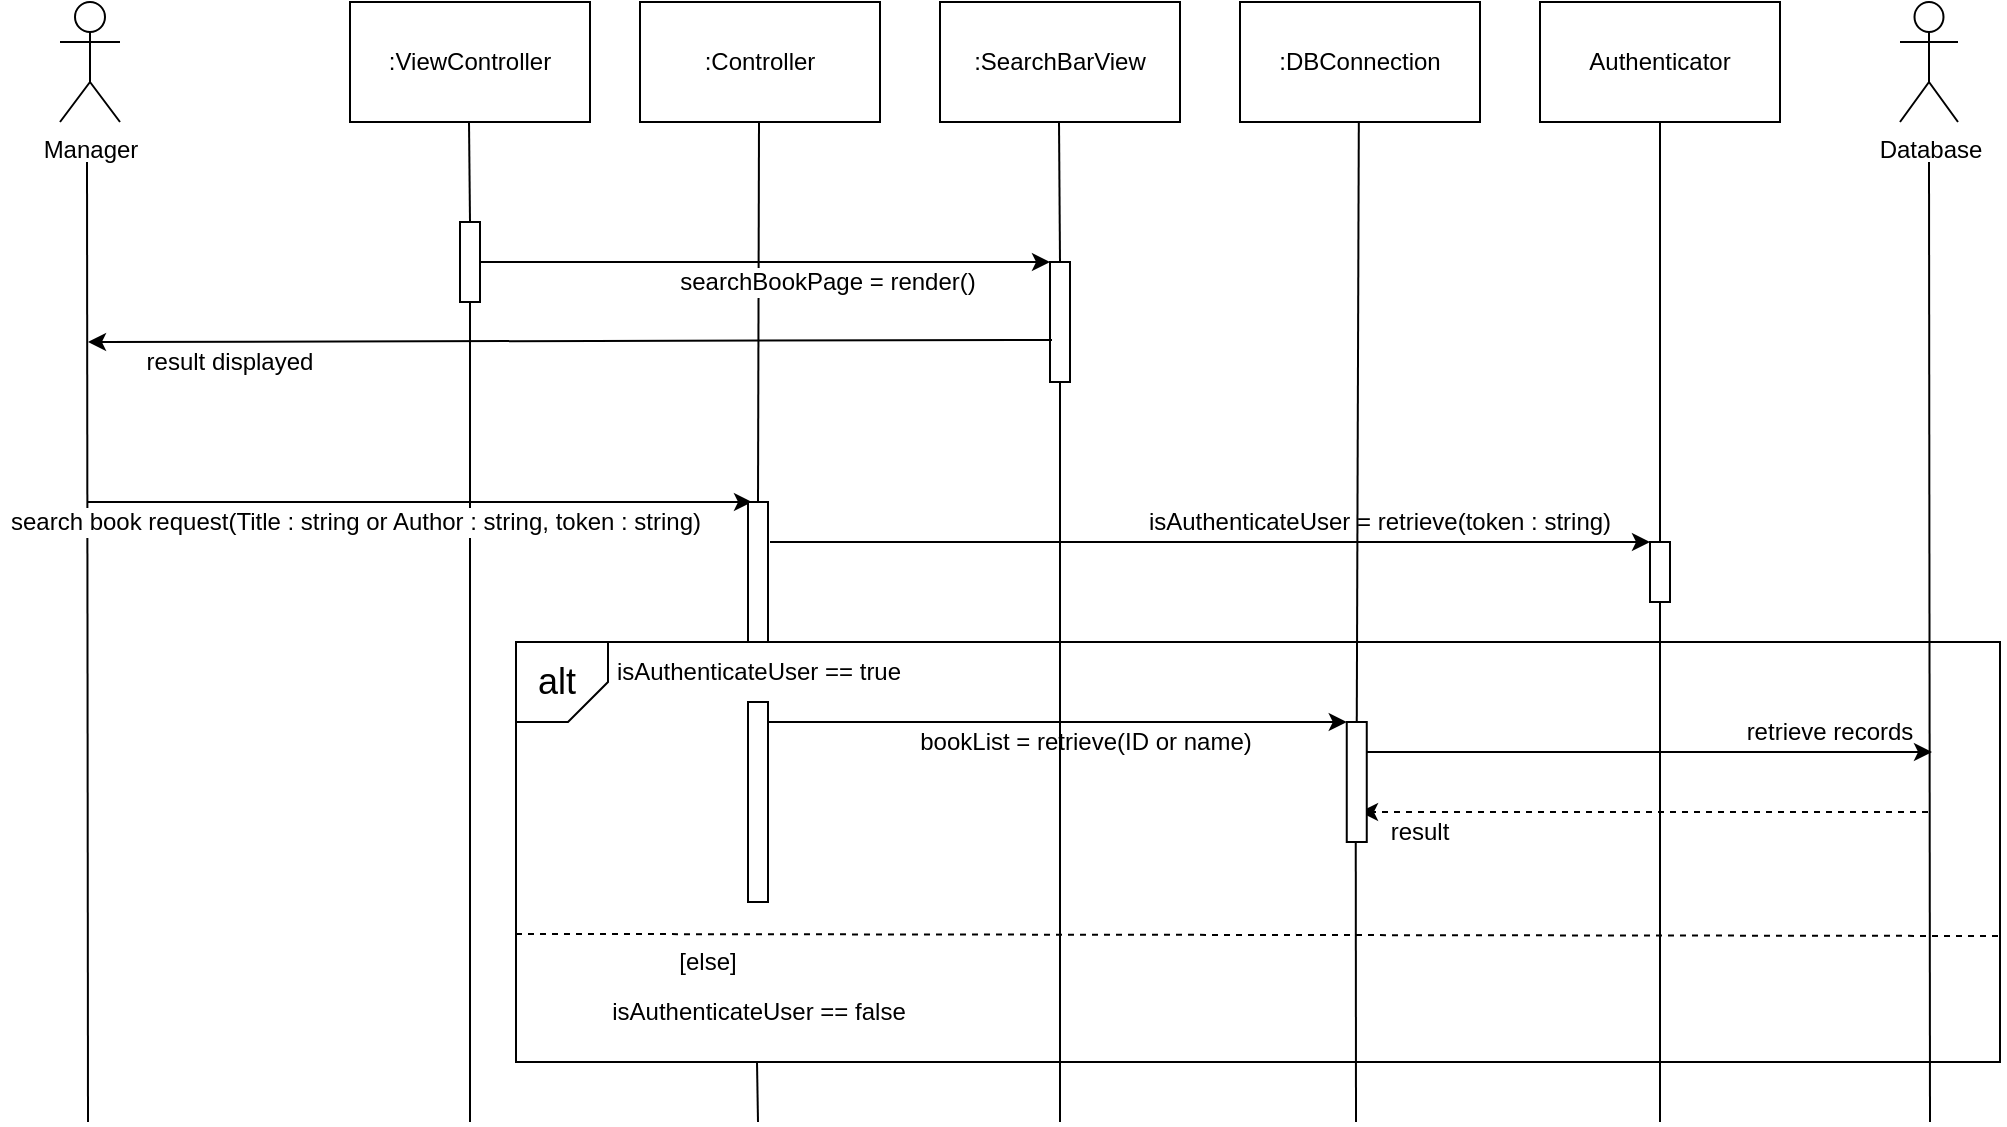 <?xml version="1.0" encoding="UTF-8"?>
<mxfile version="14.6.12" type="google">
  <diagram id="kgpKYQtTHZ0yAKxKKP6v" name="Page-1">
    <mxGraphModel dx="2844" dy="1524" grid="1" gridSize="10" guides="1" tooltips="1" connect="1" arrows="1" fold="1" page="1" pageScale="1" pageWidth="850" pageHeight="1100" math="0" shadow="0">
      <root>
        <mxCell id="0" />
        <mxCell id="1" parent="0" />
        <mxCell id="s4L36w0Lopv5Bz-zA05d-23" value="" style="rounded=0;whiteSpace=wrap;html=1;" vertex="1" parent="1">
          <mxGeometry x="578" y="560" width="742" height="210" as="geometry" />
        </mxCell>
        <mxCell id="s4L36w0Lopv5Bz-zA05d-24" value="Manager" style="shape=umlActor;verticalLabelPosition=bottom;verticalAlign=top;html=1;outlineConnect=0;" vertex="1" parent="1">
          <mxGeometry x="350" y="240" width="30" height="60" as="geometry" />
        </mxCell>
        <mxCell id="s4L36w0Lopv5Bz-zA05d-25" value=":ViewController" style="rounded=0;whiteSpace=wrap;html=1;" vertex="1" parent="1">
          <mxGeometry x="495" y="240" width="120" height="60" as="geometry" />
        </mxCell>
        <mxCell id="s4L36w0Lopv5Bz-zA05d-26" value="" style="endArrow=none;html=1;" edge="1" parent="1">
          <mxGeometry width="50" height="50" relative="1" as="geometry">
            <mxPoint x="555.0" y="350" as="sourcePoint" />
            <mxPoint x="554.5" y="300" as="targetPoint" />
          </mxGeometry>
        </mxCell>
        <mxCell id="s4L36w0Lopv5Bz-zA05d-27" value="" style="rounded=0;whiteSpace=wrap;html=1;" vertex="1" parent="1">
          <mxGeometry x="550" y="350" width="10" height="40" as="geometry" />
        </mxCell>
        <mxCell id="s4L36w0Lopv5Bz-zA05d-28" value=":Controller" style="rounded=0;whiteSpace=wrap;html=1;" vertex="1" parent="1">
          <mxGeometry x="640" y="240" width="120" height="60" as="geometry" />
        </mxCell>
        <mxCell id="s4L36w0Lopv5Bz-zA05d-29" value=":SearchBarView" style="rounded=0;whiteSpace=wrap;html=1;" vertex="1" parent="1">
          <mxGeometry x="790" y="240" width="120" height="60" as="geometry" />
        </mxCell>
        <mxCell id="s4L36w0Lopv5Bz-zA05d-30" value="" style="endArrow=none;html=1;exitX=0.5;exitY=0;exitDx=0;exitDy=0;" edge="1" parent="1" source="s4L36w0Lopv5Bz-zA05d-31">
          <mxGeometry width="50" height="50" relative="1" as="geometry">
            <mxPoint x="849.5" y="360" as="sourcePoint" />
            <mxPoint x="849.5" y="300" as="targetPoint" />
          </mxGeometry>
        </mxCell>
        <mxCell id="s4L36w0Lopv5Bz-zA05d-31" value="" style="rounded=0;whiteSpace=wrap;html=1;" vertex="1" parent="1">
          <mxGeometry x="845" y="370" width="10" height="60" as="geometry" />
        </mxCell>
        <mxCell id="s4L36w0Lopv5Bz-zA05d-33" value="" style="endArrow=classic;html=1;entryX=0;entryY=0;entryDx=0;entryDy=0;" edge="1" parent="1" target="s4L36w0Lopv5Bz-zA05d-31">
          <mxGeometry width="50" height="50" relative="1" as="geometry">
            <mxPoint x="560" y="370" as="sourcePoint" />
            <mxPoint x="830" y="370" as="targetPoint" />
          </mxGeometry>
        </mxCell>
        <mxCell id="s4L36w0Lopv5Bz-zA05d-34" value="" style="endArrow=classic;html=1;exitX=0.1;exitY=0.65;exitDx=0;exitDy=0;exitPerimeter=0;" edge="1" parent="1" source="s4L36w0Lopv5Bz-zA05d-31">
          <mxGeometry width="50" height="50" relative="1" as="geometry">
            <mxPoint x="830" y="410" as="sourcePoint" />
            <mxPoint x="364" y="410" as="targetPoint" />
          </mxGeometry>
        </mxCell>
        <mxCell id="s4L36w0Lopv5Bz-zA05d-35" value="result displayed" style="text;html=1;strokeColor=none;fillColor=none;align=center;verticalAlign=middle;whiteSpace=wrap;rounded=0;" vertex="1" parent="1">
          <mxGeometry x="390" y="410" width="90" height="20" as="geometry" />
        </mxCell>
        <mxCell id="s4L36w0Lopv5Bz-zA05d-36" value="" style="endArrow=classic;html=1;entryX=0;entryY=0;entryDx=0;entryDy=0;" edge="1" parent="1">
          <mxGeometry width="50" height="50" relative="1" as="geometry">
            <mxPoint x="364" y="490" as="sourcePoint" />
            <mxPoint x="696" y="490" as="targetPoint" />
          </mxGeometry>
        </mxCell>
        <mxCell id="s4L36w0Lopv5Bz-zA05d-37" value="" style="endArrow=none;html=1;exitX=0.5;exitY=0;exitDx=0;exitDy=0;" edge="1" parent="1" source="s4L36w0Lopv5Bz-zA05d-38">
          <mxGeometry width="50" height="50" relative="1" as="geometry">
            <mxPoint x="700" y="480" as="sourcePoint" />
            <mxPoint x="699.5" y="300" as="targetPoint" />
          </mxGeometry>
        </mxCell>
        <mxCell id="s4L36w0Lopv5Bz-zA05d-38" value="" style="rounded=0;whiteSpace=wrap;html=1;" vertex="1" parent="1">
          <mxGeometry x="694" y="490" width="10" height="70" as="geometry" />
        </mxCell>
        <mxCell id="s4L36w0Lopv5Bz-zA05d-39" value=":DBConnection" style="rounded=0;whiteSpace=wrap;html=1;" vertex="1" parent="1">
          <mxGeometry x="940" y="240" width="120" height="60" as="geometry" />
        </mxCell>
        <mxCell id="s4L36w0Lopv5Bz-zA05d-40" value="Database" style="shape=umlActor;verticalLabelPosition=bottom;verticalAlign=top;html=1;outlineConnect=0;" vertex="1" parent="1">
          <mxGeometry x="1270" y="240" width="29" height="60" as="geometry" />
        </mxCell>
        <mxCell id="s4L36w0Lopv5Bz-zA05d-41" value="" style="endArrow=classic;html=1;entryX=0;entryY=0;entryDx=0;entryDy=0;" edge="1" parent="1" target="s4L36w0Lopv5Bz-zA05d-49">
          <mxGeometry width="50" height="50" relative="1" as="geometry">
            <mxPoint x="703.38" y="600" as="sourcePoint" />
            <mxPoint x="968.38" y="600" as="targetPoint" />
          </mxGeometry>
        </mxCell>
        <mxCell id="s4L36w0Lopv5Bz-zA05d-42" value="bookList = retrieve(ID or name)" style="text;html=1;strokeColor=none;fillColor=none;align=center;verticalAlign=middle;whiteSpace=wrap;rounded=0;" vertex="1" parent="1">
          <mxGeometry x="738.38" y="600" width="250" height="20" as="geometry" />
        </mxCell>
        <mxCell id="s4L36w0Lopv5Bz-zA05d-43" value="" style="endArrow=classic;html=1;exitX=0.662;exitY=0.25;exitDx=0;exitDy=0;exitPerimeter=0;" edge="1" parent="1">
          <mxGeometry width="50" height="50" relative="1" as="geometry">
            <mxPoint x="996" y="615" as="sourcePoint" />
            <mxPoint x="1286" y="615" as="targetPoint" />
          </mxGeometry>
        </mxCell>
        <mxCell id="s4L36w0Lopv5Bz-zA05d-44" style="edgeStyle=orthogonalEdgeStyle;rounded=0;orthogonalLoop=1;jettySize=auto;html=1;entryX=0.5;entryY=1;entryDx=0;entryDy=0;strokeColor=none;" edge="1" parent="1">
          <mxGeometry relative="1" as="geometry">
            <mxPoint x="1290" y="530" as="sourcePoint" />
            <mxPoint x="1290" y="300" as="targetPoint" />
          </mxGeometry>
        </mxCell>
        <mxCell id="s4L36w0Lopv5Bz-zA05d-45" value="retrieve records" style="text;html=1;strokeColor=none;fillColor=none;align=center;verticalAlign=middle;whiteSpace=wrap;rounded=0;" vertex="1" parent="1">
          <mxGeometry x="1190" y="590" width="90" height="30" as="geometry" />
        </mxCell>
        <mxCell id="s4L36w0Lopv5Bz-zA05d-46" value="" style="endArrow=classic;html=1;dashed=1;entryX=0.662;entryY=0.75;entryDx=0;entryDy=0;entryPerimeter=0;" edge="1" parent="1" target="s4L36w0Lopv5Bz-zA05d-49">
          <mxGeometry width="50" height="50" relative="1" as="geometry">
            <mxPoint x="1284" y="645" as="sourcePoint" />
            <mxPoint x="1070" y="645" as="targetPoint" />
          </mxGeometry>
        </mxCell>
        <mxCell id="s4L36w0Lopv5Bz-zA05d-47" value="result" style="text;html=1;strokeColor=none;fillColor=none;align=center;verticalAlign=middle;whiteSpace=wrap;rounded=0;" vertex="1" parent="1">
          <mxGeometry x="1010" y="640" width="40" height="30" as="geometry" />
        </mxCell>
        <mxCell id="s4L36w0Lopv5Bz-zA05d-48" value="" style="endArrow=none;html=1;entryX=0.5;entryY=1;entryDx=0;entryDy=0;startArrow=none;exitX=0.5;exitY=0;exitDx=0;exitDy=0;" edge="1" parent="1" target="s4L36w0Lopv5Bz-zA05d-27">
          <mxGeometry width="50" height="50" relative="1" as="geometry">
            <mxPoint x="555" y="800" as="sourcePoint" />
            <mxPoint x="554.76" y="430" as="targetPoint" />
          </mxGeometry>
        </mxCell>
        <mxCell id="s4L36w0Lopv5Bz-zA05d-49" value="" style="rounded=0;whiteSpace=wrap;html=1;" vertex="1" parent="1">
          <mxGeometry x="993.38" y="600" width="10" height="60" as="geometry" />
        </mxCell>
        <mxCell id="s4L36w0Lopv5Bz-zA05d-50" value="" style="endArrow=none;html=1;entryX=0.5;entryY=0;entryDx=0;entryDy=0;" edge="1" parent="1" target="s4L36w0Lopv5Bz-zA05d-49">
          <mxGeometry width="50" height="50" relative="1" as="geometry">
            <mxPoint x="999.41" y="300" as="sourcePoint" />
            <mxPoint x="1000" y="640" as="targetPoint" />
          </mxGeometry>
        </mxCell>
        <mxCell id="s4L36w0Lopv5Bz-zA05d-51" value="" style="endArrow=none;html=1;" edge="1" parent="1">
          <mxGeometry width="50" height="50" relative="1" as="geometry">
            <mxPoint x="364" y="800" as="sourcePoint" />
            <mxPoint x="363.5" y="320" as="targetPoint" />
          </mxGeometry>
        </mxCell>
        <mxCell id="s4L36w0Lopv5Bz-zA05d-52" value="" style="endArrow=none;html=1;" edge="1" parent="1">
          <mxGeometry width="50" height="50" relative="1" as="geometry">
            <mxPoint x="1285" y="800" as="sourcePoint" />
            <mxPoint x="1284.5" y="320" as="targetPoint" />
          </mxGeometry>
        </mxCell>
        <mxCell id="s4L36w0Lopv5Bz-zA05d-53" value="" style="endArrow=none;html=1;" edge="1" parent="1">
          <mxGeometry width="50" height="50" relative="1" as="geometry">
            <mxPoint x="850" y="800" as="sourcePoint" />
            <mxPoint x="850" y="430" as="targetPoint" />
          </mxGeometry>
        </mxCell>
        <mxCell id="s4L36w0Lopv5Bz-zA05d-55" value="Authenticator" style="rounded=0;whiteSpace=wrap;html=1;" vertex="1" parent="1">
          <mxGeometry x="1090" y="240" width="120" height="60" as="geometry" />
        </mxCell>
        <mxCell id="s4L36w0Lopv5Bz-zA05d-56" value="" style="endArrow=none;html=1;startArrow=none;" edge="1" parent="1" source="s4L36w0Lopv5Bz-zA05d-57">
          <mxGeometry width="50" height="50" relative="1" as="geometry">
            <mxPoint x="1150" y="640" as="sourcePoint" />
            <mxPoint x="1150" y="300" as="targetPoint" />
          </mxGeometry>
        </mxCell>
        <mxCell id="s4L36w0Lopv5Bz-zA05d-57" value="" style="rounded=0;whiteSpace=wrap;html=1;" vertex="1" parent="1">
          <mxGeometry x="1145" y="510" width="10" height="30" as="geometry" />
        </mxCell>
        <mxCell id="s4L36w0Lopv5Bz-zA05d-58" value="" style="endArrow=none;html=1;" edge="1" parent="1" target="s4L36w0Lopv5Bz-zA05d-57">
          <mxGeometry width="50" height="50" relative="1" as="geometry">
            <mxPoint x="1150" y="800" as="sourcePoint" />
            <mxPoint x="1150" y="300" as="targetPoint" />
          </mxGeometry>
        </mxCell>
        <mxCell id="s4L36w0Lopv5Bz-zA05d-59" value="" style="endArrow=classic;html=1;exitX=0.6;exitY=0.167;exitDx=0;exitDy=0;exitPerimeter=0;entryX=0;entryY=0;entryDx=0;entryDy=0;" edge="1" parent="1" target="s4L36w0Lopv5Bz-zA05d-57">
          <mxGeometry width="50" height="50" relative="1" as="geometry">
            <mxPoint x="705" y="510.04" as="sourcePoint" />
            <mxPoint x="1130" y="520" as="targetPoint" />
          </mxGeometry>
        </mxCell>
        <mxCell id="s4L36w0Lopv5Bz-zA05d-60" value="isAuthenticateUser = retrieve(token : string)" style="text;html=1;strokeColor=none;fillColor=none;align=center;verticalAlign=middle;whiteSpace=wrap;rounded=0;" vertex="1" parent="1">
          <mxGeometry x="890" y="490" width="240" height="20" as="geometry" />
        </mxCell>
        <mxCell id="s4L36w0Lopv5Bz-zA05d-61" value="" style="endArrow=none;html=1;" edge="1" parent="1">
          <mxGeometry width="50" height="50" relative="1" as="geometry">
            <mxPoint x="523.38" y="650" as="sourcePoint" />
            <mxPoint x="523.38" y="650" as="targetPoint" />
          </mxGeometry>
        </mxCell>
        <mxCell id="s4L36w0Lopv5Bz-zA05d-62" value="" style="verticalLabelPosition=bottom;verticalAlign=top;html=1;shape=card;whiteSpace=wrap;size=20;arcSize=12;rotation=-180;" vertex="1" parent="1">
          <mxGeometry x="578" y="560" width="46" height="40" as="geometry" />
        </mxCell>
        <mxCell id="s4L36w0Lopv5Bz-zA05d-63" value="&lt;font style=&quot;font-size: 18px&quot;&gt;alt&lt;/font&gt;" style="text;html=1;strokeColor=none;fillColor=none;align=center;verticalAlign=middle;whiteSpace=wrap;rounded=0;" vertex="1" parent="1">
          <mxGeometry x="576" y="570" width="45" height="20" as="geometry" />
        </mxCell>
        <mxCell id="s4L36w0Lopv5Bz-zA05d-64" value="isAuthenticateUser == true" style="text;html=1;strokeColor=none;fillColor=none;align=center;verticalAlign=middle;whiteSpace=wrap;rounded=0;" vertex="1" parent="1">
          <mxGeometry x="617.75" y="560" width="162.5" height="30" as="geometry" />
        </mxCell>
        <mxCell id="s4L36w0Lopv5Bz-zA05d-65" value="" style="rounded=0;whiteSpace=wrap;html=1;" vertex="1" parent="1">
          <mxGeometry x="694" y="590" width="10" height="100" as="geometry" />
        </mxCell>
        <mxCell id="s4L36w0Lopv5Bz-zA05d-66" value="" style="endArrow=none;html=1;" edge="1" parent="1">
          <mxGeometry width="50" height="50" relative="1" as="geometry">
            <mxPoint x="998" y="800" as="sourcePoint" />
            <mxPoint x="997.88" y="660" as="targetPoint" />
          </mxGeometry>
        </mxCell>
        <mxCell id="s4L36w0Lopv5Bz-zA05d-67" value="" style="endArrow=none;html=1;exitX=0;exitY=0.695;exitDx=0;exitDy=0;dashed=1;fontStyle=1;fontSize=12;entryX=1.001;entryY=0.7;entryDx=0;entryDy=0;exitPerimeter=0;entryPerimeter=0;" edge="1" parent="1" source="s4L36w0Lopv5Bz-zA05d-23" target="s4L36w0Lopv5Bz-zA05d-23">
          <mxGeometry width="50" height="50" relative="1" as="geometry">
            <mxPoint x="540" y="688" as="sourcePoint" />
            <mxPoint x="1305" y="688" as="targetPoint" />
          </mxGeometry>
        </mxCell>
        <mxCell id="s4L36w0Lopv5Bz-zA05d-68" value="[else]" style="text;html=1;strokeColor=none;fillColor=none;align=center;verticalAlign=middle;whiteSpace=wrap;rounded=0;fontSize=12;" vertex="1" parent="1">
          <mxGeometry x="654" y="710" width="40" height="20" as="geometry" />
        </mxCell>
        <mxCell id="s4L36w0Lopv5Bz-zA05d-69" style="edgeStyle=orthogonalEdgeStyle;rounded=0;orthogonalLoop=1;jettySize=auto;html=1;exitX=0.5;exitY=1;exitDx=0;exitDy=0;fontSize=12;" edge="1" parent="1" source="s4L36w0Lopv5Bz-zA05d-32" target="s4L36w0Lopv5Bz-zA05d-32">
          <mxGeometry relative="1" as="geometry" />
        </mxCell>
        <mxCell id="s4L36w0Lopv5Bz-zA05d-70" value="isAuthenticateUser == false" style="text;html=1;strokeColor=none;fillColor=none;align=center;verticalAlign=middle;whiteSpace=wrap;rounded=0;" vertex="1" parent="1">
          <mxGeometry x="617.75" y="730" width="162.5" height="30" as="geometry" />
        </mxCell>
        <mxCell id="s4L36w0Lopv5Bz-zA05d-71" value="" style="endArrow=none;html=1;" edge="1" parent="1">
          <mxGeometry width="50" height="50" relative="1" as="geometry">
            <mxPoint x="699" y="800" as="sourcePoint" />
            <mxPoint x="698.5" y="770" as="targetPoint" />
          </mxGeometry>
        </mxCell>
        <mxCell id="s4L36w0Lopv5Bz-zA05d-32" value="searchBookPage = render()" style="text;html=1;strokeColor=none;align=center;verticalAlign=middle;whiteSpace=wrap;rounded=0;labelBackgroundColor=#ffffff;" vertex="1" parent="1">
          <mxGeometry x="654" y="370" width="160" height="20" as="geometry" />
        </mxCell>
        <mxCell id="s4L36w0Lopv5Bz-zA05d-54" value="search book request(Title : string or Author : string, token : string)" style="text;html=1;strokeColor=none;fillColor=none;align=center;verticalAlign=middle;whiteSpace=wrap;rounded=0;labelBackgroundColor=#ffffff;" vertex="1" parent="1">
          <mxGeometry x="320" y="490" width="356" height="20" as="geometry" />
        </mxCell>
      </root>
    </mxGraphModel>
  </diagram>
</mxfile>
